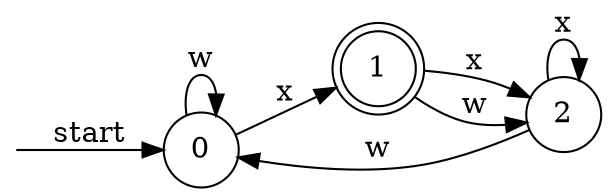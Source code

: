 digraph dfa {
    rankdir = LR;
    node [shape = circle];
    __start [style = invis, shape = point];
    __start -> "0" [ label = "start" ];
    node [shape = doublecircle]; "1"
    node [shape = circle];
    "0" -> "1" [ label = "x" ];
    "0" -> "0" [ label = "w" ];
    "1" -> "2" [ label = "x" ];
    "1" -> "2" [ label = "w" ];
    "2" -> "2" [ label = "x" ];
    "2" -> "0" [ label = "w" ];
}

